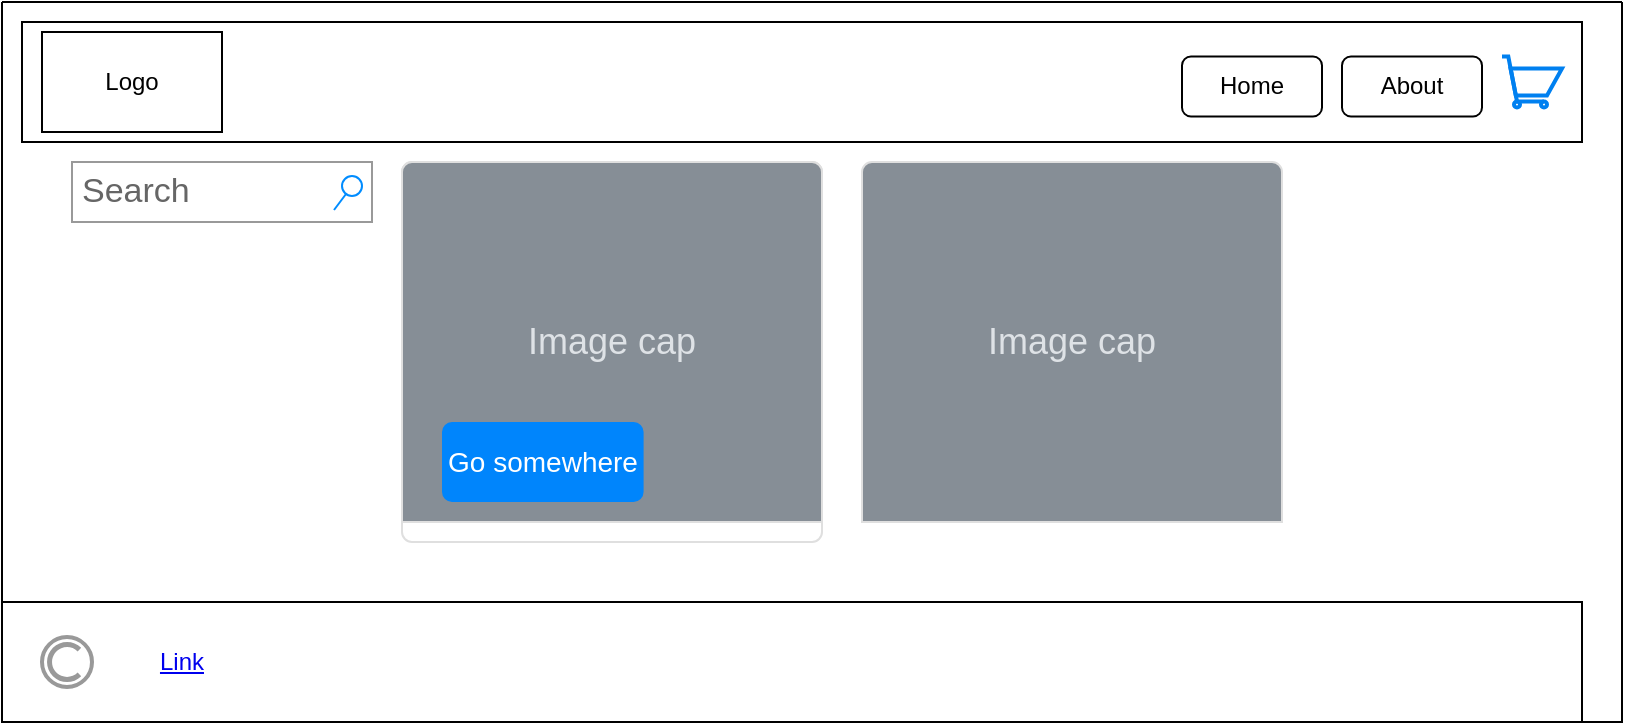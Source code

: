 <mxfile>
    <diagram id="b-Sb-KoanrjFdgIKu4le" name="Page-1">
        <mxGraphModel dx="1659" dy="1515" grid="1" gridSize="10" guides="1" tooltips="1" connect="1" arrows="1" fold="1" page="1" pageScale="1" pageWidth="827" pageHeight="1169" math="0" shadow="0">
            <root>
                <mxCell id="0"/>
                <mxCell id="1" parent="0"/>
                <mxCell id="2" value="" style="swimlane;startSize=0;" vertex="1" parent="1">
                    <mxGeometry x="-20" y="-60" width="810" height="360" as="geometry"/>
                </mxCell>
                <mxCell id="5" value="" style="rounded=0;whiteSpace=wrap;html=1;" vertex="1" parent="2">
                    <mxGeometry x="10" y="10" width="780" height="60" as="geometry"/>
                </mxCell>
                <mxCell id="6" value="Logo" style="rounded=0;whiteSpace=wrap;html=1;" vertex="1" parent="2">
                    <mxGeometry x="20" y="15" width="90" height="50" as="geometry"/>
                </mxCell>
                <mxCell id="7" value="" style="html=1;verticalLabelPosition=bottom;align=center;labelBackgroundColor=#ffffff;verticalAlign=top;strokeWidth=2;strokeColor=#0080F0;shadow=0;dashed=0;shape=mxgraph.ios7.icons.shopping_cart;" vertex="1" parent="2">
                    <mxGeometry x="750" y="27.25" width="30" height="25.5" as="geometry"/>
                </mxCell>
                <mxCell id="9" value="About" style="rounded=1;whiteSpace=wrap;html=1;" vertex="1" parent="2">
                    <mxGeometry x="670" y="27.25" width="70" height="30" as="geometry"/>
                </mxCell>
                <mxCell id="8" value="Home" style="rounded=1;whiteSpace=wrap;html=1;" vertex="1" parent="2">
                    <mxGeometry x="590" y="27.25" width="70" height="30" as="geometry"/>
                </mxCell>
                <mxCell id="10" value="" style="rounded=0;whiteSpace=wrap;html=1;" vertex="1" parent="2">
                    <mxGeometry y="300" width="790" height="60" as="geometry"/>
                </mxCell>
                <mxCell id="11" value="" style="strokeColor=#999999;verticalLabelPosition=bottom;shadow=0;dashed=0;verticalAlign=top;strokeWidth=2;html=1;shape=mxgraph.mockup.misc.copyrightIcon;" vertex="1" parent="2">
                    <mxGeometry x="20" y="317.5" width="25" height="25" as="geometry"/>
                </mxCell>
                <UserObject label="Link" link="https://www.draw.io" id="12">
                    <mxCell style="text;html=1;strokeColor=none;fillColor=none;whiteSpace=wrap;align=center;verticalAlign=middle;fontColor=#0000EE;fontStyle=4;" vertex="1" parent="2">
                        <mxGeometry x="60" y="310" width="60" height="40" as="geometry"/>
                    </mxCell>
                </UserObject>
                <mxCell id="14" value="Search" style="strokeWidth=1;shadow=0;dashed=0;align=center;html=1;shape=mxgraph.mockup.forms.searchBox;strokeColor=#999999;mainText=;strokeColor2=#008cff;fontColor=#666666;fontSize=17;align=left;spacingLeft=3;whiteSpace=wrap;" vertex="1" parent="2">
                    <mxGeometry x="35" y="80" width="150" height="30" as="geometry"/>
                </mxCell>
                <mxCell id="15" value="&lt;b&gt;&lt;font style=&quot;font-size: 20px&quot;&gt;Card title&lt;/font&gt;&lt;/b&gt;&lt;br style=&quot;font-size: 14px&quot;&gt;&lt;br style=&quot;font-size: 14px&quot;&gt;Some quick example text to build on the card title and make up the bulk of the card&#39;s content." style="html=1;shadow=0;dashed=0;shape=mxgraph.bootstrap.rrect;rSize=5;strokeColor=#DFDFDF;html=1;whiteSpace=wrap;fillColor=#ffffff;fontColor=#000000;verticalAlign=bottom;align=left;spacing=20;spacingBottom=50;fontSize=14;" vertex="1" parent="2">
                    <mxGeometry x="200" y="80" width="210" height="190" as="geometry"/>
                </mxCell>
                <mxCell id="16" value="Image cap" style="html=1;shadow=0;dashed=0;shape=mxgraph.bootstrap.topButton;rSize=5;perimeter=none;whiteSpace=wrap;fillColor=#868E96;strokeColor=#DFDFDF;fontColor=#DEE2E6;resizeWidth=1;fontSize=18;" vertex="1" parent="15">
                    <mxGeometry width="210" height="180" relative="1" as="geometry"/>
                </mxCell>
                <mxCell id="17" value="Go somewhere" style="html=1;shadow=0;dashed=0;shape=mxgraph.bootstrap.rrect;rSize=5;perimeter=none;whiteSpace=wrap;fillColor=#0085FC;strokeColor=none;fontColor=#ffffff;resizeWidth=1;fontSize=14;" vertex="1" parent="15">
                    <mxGeometry y="1" width="100.8" height="40" relative="1" as="geometry">
                        <mxPoint x="20" y="-60" as="offset"/>
                    </mxGeometry>
                </mxCell>
                <mxCell id="19" value="Image cap" style="html=1;shadow=0;dashed=0;shape=mxgraph.bootstrap.topButton;rSize=5;perimeter=none;whiteSpace=wrap;fillColor=#868E96;strokeColor=#DFDFDF;fontColor=#DEE2E6;resizeWidth=1;fontSize=18;" vertex="1" parent="2">
                    <mxGeometry x="430" y="80" width="210" height="180" as="geometry"/>
                </mxCell>
            </root>
        </mxGraphModel>
    </diagram>
</mxfile>